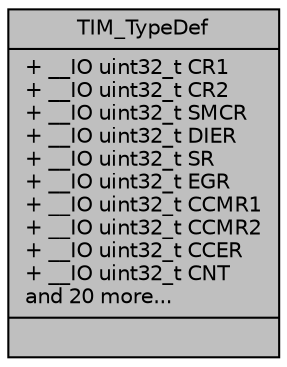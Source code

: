 digraph "TIM_TypeDef"
{
 // LATEX_PDF_SIZE
  edge [fontname="Helvetica",fontsize="10",labelfontname="Helvetica",labelfontsize="10"];
  node [fontname="Helvetica",fontsize="10",shape=record];
  Node1 [label="{TIM_TypeDef\n|+ __IO uint32_t CR1\l+ __IO uint32_t CR2\l+ __IO uint32_t SMCR\l+ __IO uint32_t DIER\l+ __IO uint32_t SR\l+ __IO uint32_t EGR\l+ __IO uint32_t CCMR1\l+ __IO uint32_t CCMR2\l+ __IO uint32_t CCER\l+ __IO uint32_t CNT\land 20 more...\l|}",height=0.2,width=0.4,color="black", fillcolor="grey75", style="filled", fontcolor="black",tooltip="TIM."];
}
